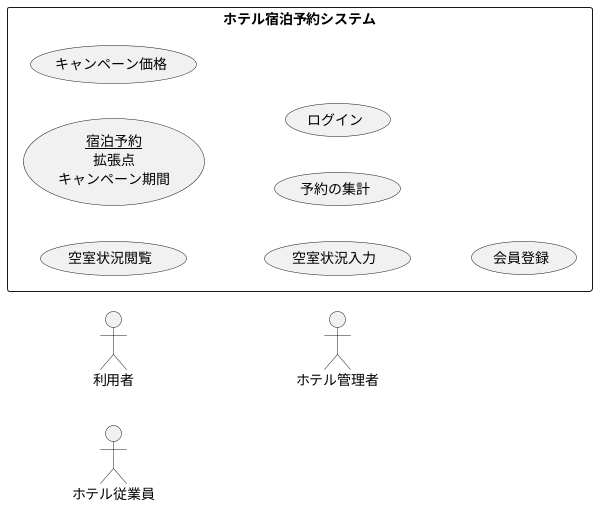 @startuml ユースケース図
left to right direction

actor 利用者
actor ホテル従業員
actor ホテル管理者

rectangle ホテル宿泊予約システム{
 usecase 空室状況閲覧
'  usecase 宿泊予約
 usecase (<u>宿泊予約</u>\n拡張点\nキャンペーン期間) as input
'予約の時にアカウント登録（ログイン）をする
 usecase キャンペーン価格
 usecase 空室状況入力
 usecase 予約の集計
 usecase ログイン
 usecase 会員登録
}

@enduml